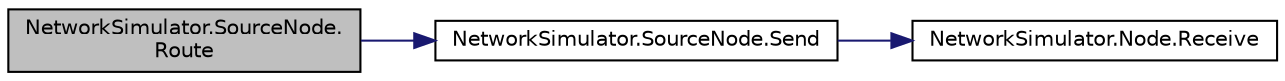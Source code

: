 digraph "NetworkSimulator.SourceNode.Route"
{
  edge [fontname="Helvetica",fontsize="10",labelfontname="Helvetica",labelfontsize="10"];
  node [fontname="Helvetica",fontsize="10",shape=record];
  rankdir="LR";
  Node1 [label="NetworkSimulator.SourceNode.\lRoute",height=0.2,width=0.4,color="black", fillcolor="grey75", style="filled", fontcolor="black"];
  Node1 -> Node2 [color="midnightblue",fontsize="10",style="solid",fontname="Helvetica"];
  Node2 [label="NetworkSimulator.SourceNode.Send",height=0.2,width=0.4,color="black", fillcolor="white", style="filled",URL="$class_network_simulator_1_1_source_node.html#a637485f5acd4714d619014fdb7581861",tooltip="Отправление требования от источника к другому узлу "];
  Node2 -> Node3 [color="midnightblue",fontsize="10",style="solid",fontname="Helvetica"];
  Node3 [label="NetworkSimulator.Node.Receive",height=0.2,width=0.4,color="black", fillcolor="white", style="filled",URL="$class_network_simulator_1_1_node.html#ab1d7ae2e2e59169e9ab3086087d950e8",tooltip="Получение фрагмента узлом "];
}

